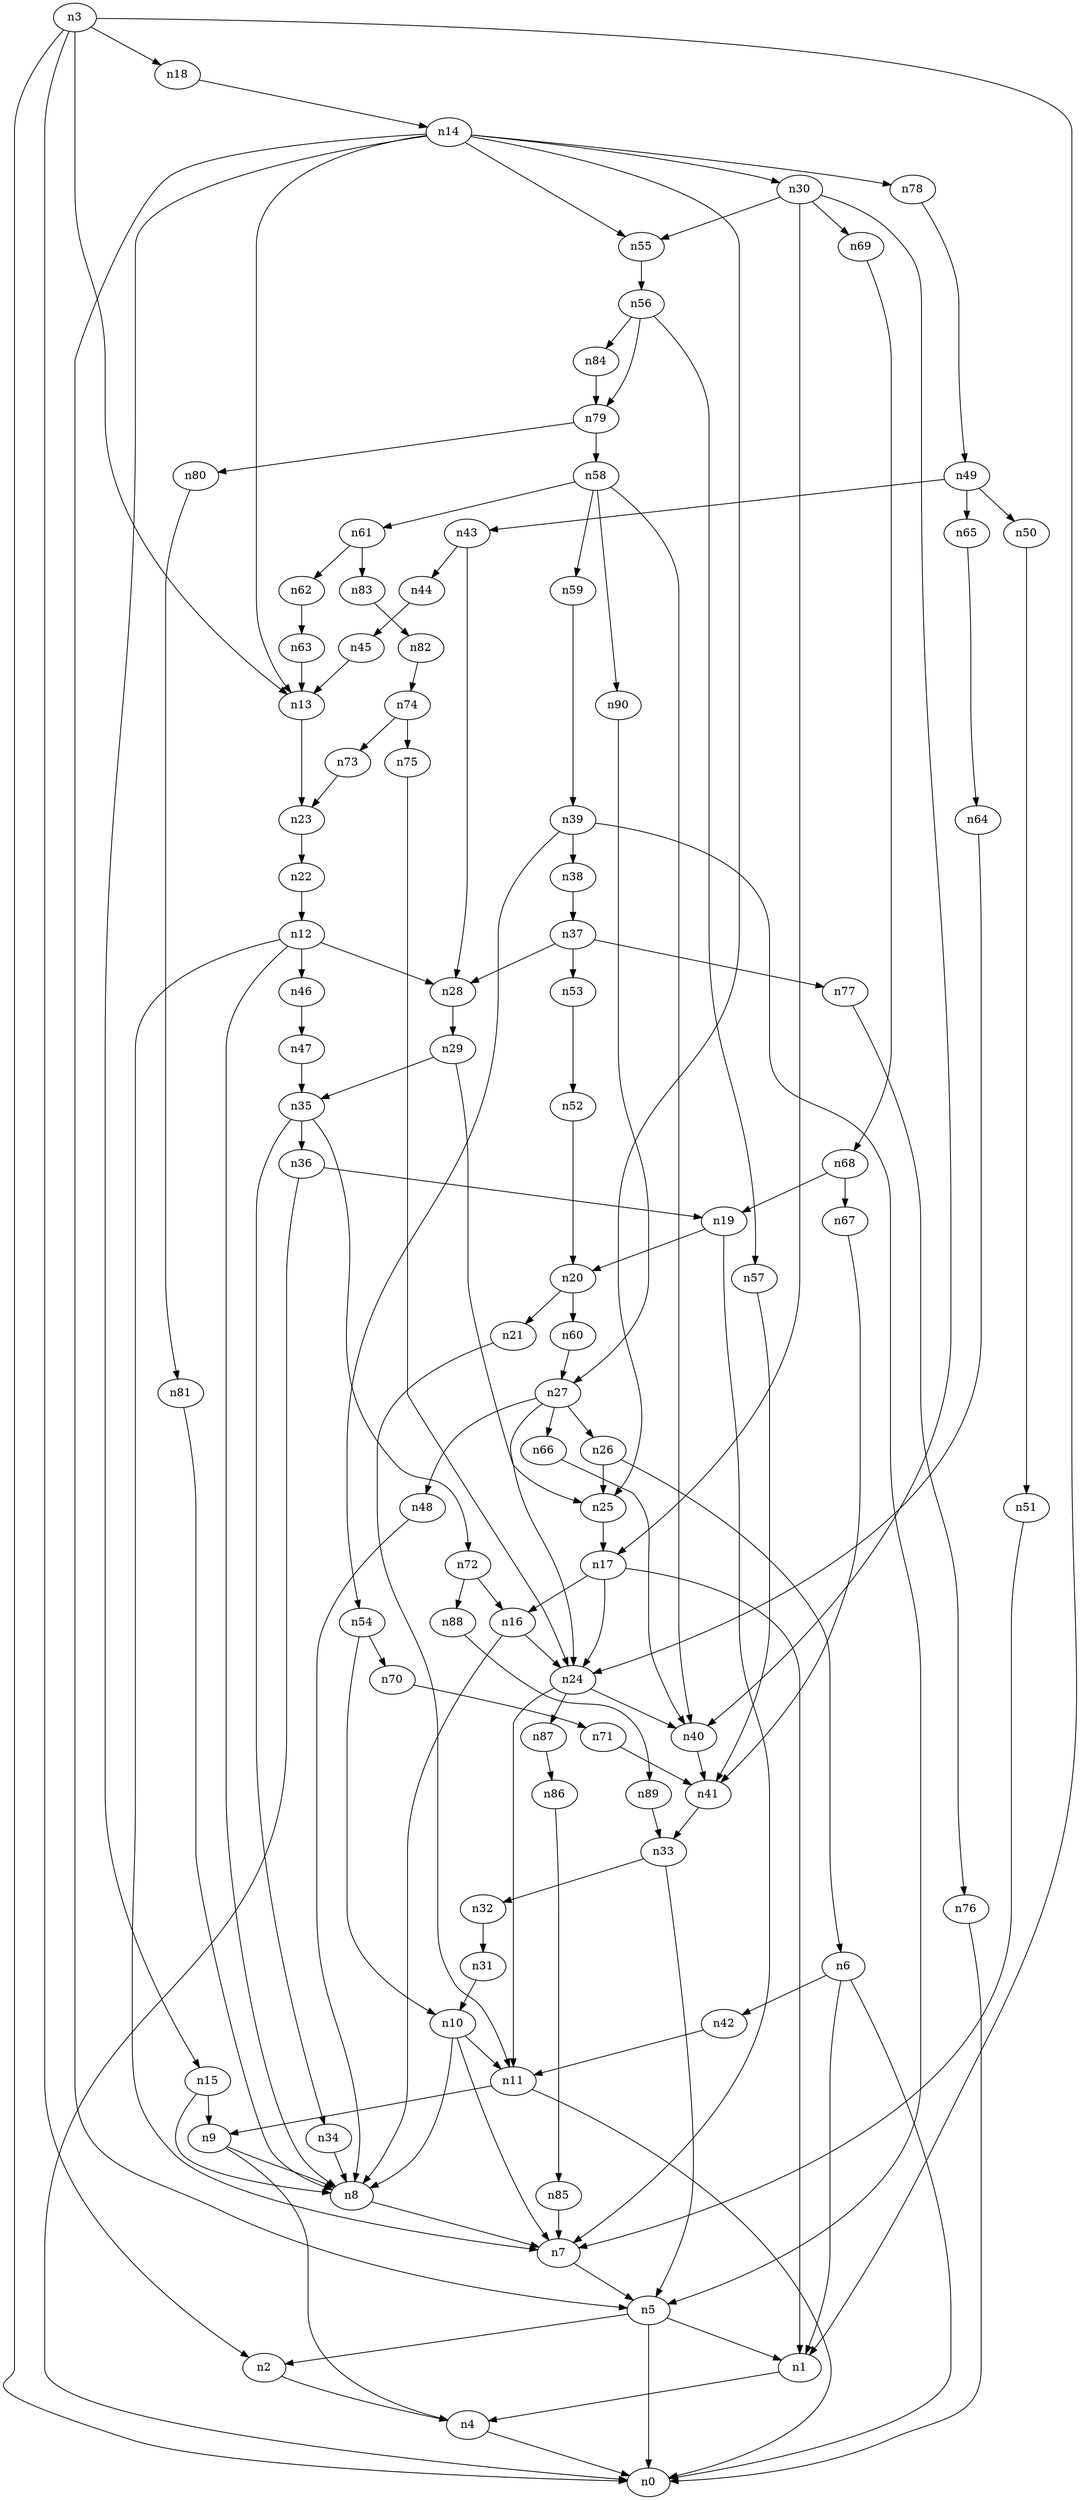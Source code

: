 digraph G {
	n1 -> n4	 [_graphml_id=e4];
	n2 -> n4	 [_graphml_id=e7];
	n3 -> n0	 [_graphml_id=e0];
	n3 -> n1	 [_graphml_id=e3];
	n3 -> n2	 [_graphml_id=e6];
	n3 -> n13	 [_graphml_id=e20];
	n3 -> n18	 [_graphml_id=e27];
	n4 -> n0	 [_graphml_id=e1];
	n5 -> n0	 [_graphml_id=e2];
	n5 -> n1	 [_graphml_id=e5];
	n5 -> n2	 [_graphml_id=e8];
	n6 -> n0	 [_graphml_id=e10];
	n6 -> n1	 [_graphml_id=e9];
	n6 -> n42	 [_graphml_id=e68];
	n7 -> n5	 [_graphml_id=e11];
	n8 -> n7	 [_graphml_id=e12];
	n9 -> n4	 [_graphml_id=e14];
	n9 -> n8	 [_graphml_id=e13];
	n10 -> n7	 [_graphml_id=e109];
	n10 -> n8	 [_graphml_id=e15];
	n10 -> n11	 [_graphml_id=e16];
	n11 -> n0	 [_graphml_id=e119];
	n11 -> n9	 [_graphml_id=e17];
	n12 -> n7	 [_graphml_id=e18];
	n12 -> n8	 [_graphml_id=e19];
	n12 -> n28	 [_graphml_id=e44];
	n12 -> n46	 [_graphml_id=e74];
	n13 -> n23	 [_graphml_id=e36];
	n14 -> n5	 [_graphml_id=e89];
	n14 -> n13	 [_graphml_id=e21];
	n14 -> n15	 [_graphml_id=e22];
	n14 -> n25	 [_graphml_id=e49];
	n14 -> n30	 [_graphml_id=e48];
	n14 -> n55	 [_graphml_id=e90];
	n14 -> n78	 [_graphml_id=e128];
	n15 -> n8	 [_graphml_id=e29];
	n15 -> n9	 [_graphml_id=e23];
	n16 -> n8	 [_graphml_id=e24];
	n16 -> n24	 [_graphml_id=e38];
	n17 -> n1	 [_graphml_id=e26];
	n17 -> n16	 [_graphml_id=e25];
	n17 -> n24	 [_graphml_id=e39];
	n18 -> n14	 [_graphml_id=e28];
	n19 -> n7	 [_graphml_id=e30];
	n19 -> n20	 [_graphml_id=e31];
	n20 -> n21	 [_graphml_id=e32];
	n20 -> n60	 [_graphml_id=e98];
	n21 -> n11	 [_graphml_id=e33];
	n22 -> n12	 [_graphml_id=e34];
	n23 -> n22	 [_graphml_id=e35];
	n24 -> n11	 [_graphml_id=e37];
	n24 -> n40	 [_graphml_id=e64];
	n24 -> n87	 [_graphml_id=e143];
	n25 -> n17	 [_graphml_id=e40];
	n26 -> n6	 [_graphml_id=e59];
	n26 -> n25	 [_graphml_id=e41];
	n27 -> n24	 [_graphml_id=e43];
	n27 -> n26	 [_graphml_id=e42];
	n27 -> n48	 [_graphml_id=e77];
	n27 -> n66	 [_graphml_id=e107];
	n28 -> n29	 [_graphml_id=e45];
	n29 -> n25	 [_graphml_id=e46];
	n29 -> n35	 [_graphml_id=e56];
	n30 -> n17	 [_graphml_id=e47];
	n30 -> n40	 [_graphml_id=e79];
	n30 -> n55	 [_graphml_id=e99];
	n30 -> n69	 [_graphml_id=e113];
	n31 -> n10	 [_graphml_id=e50];
	n32 -> n31	 [_graphml_id=e51];
	n33 -> n5	 [_graphml_id=e53];
	n33 -> n32	 [_graphml_id=e52];
	n34 -> n8	 [_graphml_id=e54];
	n35 -> n34	 [_graphml_id=e55];
	n35 -> n36	 [_graphml_id=e57];
	n35 -> n72	 [_graphml_id=e117];
	n36 -> n0	 [_graphml_id=e58];
	n36 -> n19	 [_graphml_id=e69];
	n37 -> n28	 [_graphml_id=e60];
	n37 -> n53	 [_graphml_id=e86];
	n37 -> n77	 [_graphml_id=e126];
	n38 -> n37	 [_graphml_id=e61];
	n39 -> n5	 [_graphml_id=e63];
	n39 -> n38	 [_graphml_id=e62];
	n39 -> n54	 [_graphml_id=e87];
	n40 -> n41	 [_graphml_id=e65];
	n41 -> n33	 [_graphml_id=e66];
	n42 -> n11	 [_graphml_id=e67];
	n43 -> n28	 [_graphml_id=e70];
	n43 -> n44	 [_graphml_id=e71];
	n44 -> n45	 [_graphml_id=e72];
	n45 -> n13	 [_graphml_id=e73];
	n46 -> n47	 [_graphml_id=e75];
	n47 -> n35	 [_graphml_id=e76];
	n48 -> n8	 [_graphml_id=e78];
	n49 -> n43	 [_graphml_id=e80];
	n49 -> n50	 [_graphml_id=e81];
	n49 -> n65	 [_graphml_id=e106];
	n50 -> n51	 [_graphml_id=e82];
	n51 -> n7	 [_graphml_id=e83];
	n52 -> n20	 [_graphml_id=e84];
	n53 -> n52	 [_graphml_id=e85];
	n54 -> n10	 [_graphml_id=e88];
	n54 -> n70	 [_graphml_id=e114];
	n55 -> n56	 [_graphml_id=e91];
	n56 -> n57	 [_graphml_id=e92];
	n56 -> n79	 [_graphml_id=e130];
	n56 -> n84	 [_graphml_id=e138];
	n57 -> n41	 [_graphml_id=e93];
	n58 -> n40	 [_graphml_id=e94];
	n58 -> n59	 [_graphml_id=e95];
	n58 -> n61	 [_graphml_id=e100];
	n58 -> n90	 [_graphml_id=e148];
	n59 -> n39	 [_graphml_id=e96];
	n60 -> n27	 [_graphml_id=e97];
	n61 -> n62	 [_graphml_id=e101];
	n61 -> n83	 [_graphml_id=e136];
	n62 -> n63	 [_graphml_id=e102];
	n63 -> n13	 [_graphml_id=e103];
	n64 -> n24	 [_graphml_id=e104];
	n65 -> n64	 [_graphml_id=e105];
	n66 -> n40	 [_graphml_id=e108];
	n67 -> n41	 [_graphml_id=e110];
	n68 -> n19	 [_graphml_id=e129];
	n68 -> n67	 [_graphml_id=e111];
	n69 -> n68	 [_graphml_id=e112];
	n70 -> n71	 [_graphml_id=e115];
	n71 -> n41	 [_graphml_id=e116];
	n72 -> n16	 [_graphml_id=e118];
	n72 -> n88	 [_graphml_id=e144];
	n73 -> n23	 [_graphml_id=e120];
	n74 -> n73	 [_graphml_id=e121];
	n74 -> n75	 [_graphml_id=e122];
	n75 -> n24	 [_graphml_id=e123];
	n76 -> n0	 [_graphml_id=e124];
	n77 -> n76	 [_graphml_id=e125];
	n78 -> n49	 [_graphml_id=e127];
	n79 -> n58	 [_graphml_id=e139];
	n79 -> n80	 [_graphml_id=e131];
	n80 -> n81	 [_graphml_id=e132];
	n81 -> n8	 [_graphml_id=e133];
	n82 -> n74	 [_graphml_id=e134];
	n83 -> n82	 [_graphml_id=e135];
	n84 -> n79	 [_graphml_id=e137];
	n85 -> n7	 [_graphml_id=e140];
	n86 -> n85	 [_graphml_id=e141];
	n87 -> n86	 [_graphml_id=e142];
	n88 -> n89	 [_graphml_id=e145];
	n89 -> n33	 [_graphml_id=e146];
	n90 -> n27	 [_graphml_id=e147];
}
